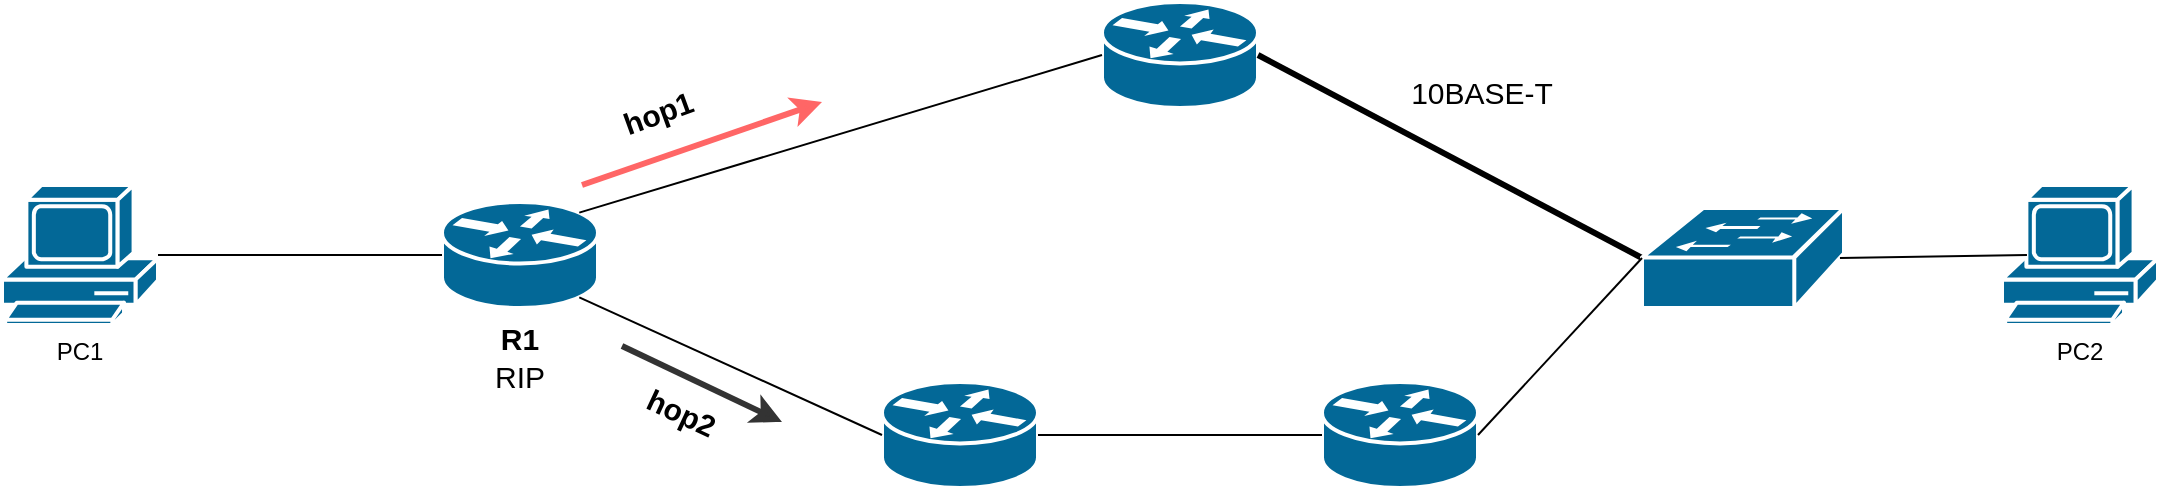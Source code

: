 <mxfile version="15.5.4" type="github">
  <diagram name="Page-1" id="c37626ed-c26b-45fb-9056-f9ebc6bb27b6">
    <mxGraphModel dx="1422" dy="801" grid="1" gridSize="10" guides="1" tooltips="1" connect="1" arrows="1" fold="1" page="1" pageScale="1" pageWidth="1100" pageHeight="850" background="none" math="0" shadow="0">
      <root>
        <mxCell id="0" />
        <mxCell id="1" parent="0" />
        <mxCell id="1u5oEpCSXdIlup2szHWa-1" value="" style="shape=mxgraph.cisco.routers.router;sketch=0;html=1;pointerEvents=1;dashed=0;fillColor=#036897;strokeColor=#ffffff;strokeWidth=2;verticalLabelPosition=bottom;verticalAlign=top;align=center;outlineConnect=0;" vertex="1" parent="1">
          <mxGeometry x="390" y="430" width="78" height="53" as="geometry" />
        </mxCell>
        <mxCell id="1u5oEpCSXdIlup2szHWa-2" value="" style="shape=mxgraph.cisco.computers_and_peripherals.pc;sketch=0;html=1;pointerEvents=1;dashed=0;fillColor=#036897;strokeColor=#ffffff;strokeWidth=2;verticalLabelPosition=bottom;verticalAlign=top;align=center;outlineConnect=0;" vertex="1" parent="1">
          <mxGeometry x="170" y="421.5" width="78" height="70" as="geometry" />
        </mxCell>
        <mxCell id="1u5oEpCSXdIlup2szHWa-3" value="" style="shape=mxgraph.cisco.routers.router;sketch=0;html=1;pointerEvents=1;dashed=0;fillColor=#036897;strokeColor=#ffffff;strokeWidth=2;verticalLabelPosition=bottom;verticalAlign=top;align=center;outlineConnect=0;" vertex="1" parent="1">
          <mxGeometry x="720" y="330" width="78" height="53" as="geometry" />
        </mxCell>
        <mxCell id="1u5oEpCSXdIlup2szHWa-4" value="" style="shape=mxgraph.cisco.routers.router;sketch=0;html=1;pointerEvents=1;dashed=0;fillColor=#036897;strokeColor=#ffffff;strokeWidth=2;verticalLabelPosition=bottom;verticalAlign=top;align=center;outlineConnect=0;" vertex="1" parent="1">
          <mxGeometry x="610" y="520" width="78" height="53" as="geometry" />
        </mxCell>
        <mxCell id="1u5oEpCSXdIlup2szHWa-5" value="" style="shape=mxgraph.cisco.routers.router;sketch=0;html=1;pointerEvents=1;dashed=0;fillColor=#036897;strokeColor=#ffffff;strokeWidth=2;verticalLabelPosition=bottom;verticalAlign=top;align=center;outlineConnect=0;" vertex="1" parent="1">
          <mxGeometry x="830" y="520" width="78" height="53" as="geometry" />
        </mxCell>
        <mxCell id="1u5oEpCSXdIlup2szHWa-6" value="" style="shape=mxgraph.cisco.computers_and_peripherals.pc;sketch=0;html=1;pointerEvents=1;dashed=0;fillColor=#036897;strokeColor=#ffffff;strokeWidth=2;verticalLabelPosition=bottom;verticalAlign=top;align=center;outlineConnect=0;" vertex="1" parent="1">
          <mxGeometry x="1170" y="421.5" width="78" height="70" as="geometry" />
        </mxCell>
        <mxCell id="1u5oEpCSXdIlup2szHWa-7" value="" style="endArrow=none;html=1;rounded=0;entryX=0;entryY=0.5;entryDx=0;entryDy=0;entryPerimeter=0;" edge="1" parent="1" source="1u5oEpCSXdIlup2szHWa-2" target="1u5oEpCSXdIlup2szHWa-1">
          <mxGeometry width="50" height="50" relative="1" as="geometry">
            <mxPoint x="660" y="480" as="sourcePoint" />
            <mxPoint x="710" y="430" as="targetPoint" />
          </mxGeometry>
        </mxCell>
        <mxCell id="1u5oEpCSXdIlup2szHWa-8" value="" style="endArrow=none;html=1;rounded=0;exitX=0.88;exitY=0.1;exitDx=0;exitDy=0;exitPerimeter=0;entryX=0;entryY=0.5;entryDx=0;entryDy=0;entryPerimeter=0;" edge="1" parent="1" source="1u5oEpCSXdIlup2szHWa-1" target="1u5oEpCSXdIlup2szHWa-3">
          <mxGeometry width="50" height="50" relative="1" as="geometry">
            <mxPoint x="660" y="480" as="sourcePoint" />
            <mxPoint x="710" y="430" as="targetPoint" />
          </mxGeometry>
        </mxCell>
        <mxCell id="1u5oEpCSXdIlup2szHWa-9" value="" style="endArrow=none;html=1;rounded=0;entryX=0.88;entryY=0.9;entryDx=0;entryDy=0;entryPerimeter=0;exitX=0;exitY=0.5;exitDx=0;exitDy=0;exitPerimeter=0;" edge="1" parent="1" source="1u5oEpCSXdIlup2szHWa-4" target="1u5oEpCSXdIlup2szHWa-1">
          <mxGeometry width="50" height="50" relative="1" as="geometry">
            <mxPoint x="468.64" y="445.3" as="sourcePoint" />
            <mxPoint x="620.0" y="346.5" as="targetPoint" />
          </mxGeometry>
        </mxCell>
        <mxCell id="1u5oEpCSXdIlup2szHWa-10" value="" style="endArrow=none;html=1;rounded=0;entryX=0;entryY=0.5;entryDx=0;entryDy=0;entryPerimeter=0;exitX=1;exitY=0.5;exitDx=0;exitDy=0;exitPerimeter=0;" edge="1" parent="1" source="1u5oEpCSXdIlup2szHWa-4" target="1u5oEpCSXdIlup2szHWa-5">
          <mxGeometry width="50" height="50" relative="1" as="geometry">
            <mxPoint x="660" y="480" as="sourcePoint" />
            <mxPoint x="710" y="430" as="targetPoint" />
          </mxGeometry>
        </mxCell>
        <mxCell id="1u5oEpCSXdIlup2szHWa-12" value="" style="endArrow=none;html=1;rounded=0;entryX=1;entryY=0.5;entryDx=0;entryDy=0;entryPerimeter=0;exitX=0;exitY=0.5;exitDx=0;exitDy=0;exitPerimeter=0;strokeWidth=3;" edge="1" parent="1" source="1u5oEpCSXdIlup2szHWa-13" target="1u5oEpCSXdIlup2szHWa-3">
          <mxGeometry width="50" height="50" relative="1" as="geometry">
            <mxPoint x="990" y="460" as="sourcePoint" />
            <mxPoint x="710" y="430" as="targetPoint" />
          </mxGeometry>
        </mxCell>
        <mxCell id="1u5oEpCSXdIlup2szHWa-13" value="" style="shape=mxgraph.cisco.switches.workgroup_switch;sketch=0;html=1;pointerEvents=1;dashed=0;fillColor=#036897;strokeColor=#ffffff;strokeWidth=2;verticalLabelPosition=bottom;verticalAlign=top;align=center;outlineConnect=0;" vertex="1" parent="1">
          <mxGeometry x="990" y="433" width="101" height="50" as="geometry" />
        </mxCell>
        <mxCell id="1u5oEpCSXdIlup2szHWa-14" value="" style="endArrow=none;html=1;rounded=0;exitX=1;exitY=0.5;exitDx=0;exitDy=0;exitPerimeter=0;entryX=0;entryY=0.5;entryDx=0;entryDy=0;entryPerimeter=0;" edge="1" parent="1" source="1u5oEpCSXdIlup2szHWa-5" target="1u5oEpCSXdIlup2szHWa-13">
          <mxGeometry width="50" height="50" relative="1" as="geometry">
            <mxPoint x="660" y="480" as="sourcePoint" />
            <mxPoint x="710" y="430" as="targetPoint" />
          </mxGeometry>
        </mxCell>
        <mxCell id="1u5oEpCSXdIlup2szHWa-15" value="" style="endArrow=none;html=1;rounded=0;exitX=0.98;exitY=0.5;exitDx=0;exitDy=0;exitPerimeter=0;entryX=0.16;entryY=0.5;entryDx=0;entryDy=0;entryPerimeter=0;" edge="1" parent="1" source="1u5oEpCSXdIlup2szHWa-13" target="1u5oEpCSXdIlup2szHWa-6">
          <mxGeometry width="50" height="50" relative="1" as="geometry">
            <mxPoint x="660" y="340" as="sourcePoint" />
            <mxPoint x="710" y="290" as="targetPoint" />
          </mxGeometry>
        </mxCell>
        <mxCell id="1u5oEpCSXdIlup2szHWa-16" value="PC1" style="text;html=1;strokeColor=none;fillColor=none;align=center;verticalAlign=middle;whiteSpace=wrap;rounded=0;" vertex="1" parent="1">
          <mxGeometry x="179" y="490" width="60" height="30" as="geometry" />
        </mxCell>
        <mxCell id="1u5oEpCSXdIlup2szHWa-17" value="PC2" style="text;html=1;strokeColor=none;fillColor=none;align=center;verticalAlign=middle;whiteSpace=wrap;rounded=0;" vertex="1" parent="1">
          <mxGeometry x="1179" y="490" width="60" height="30" as="geometry" />
        </mxCell>
        <mxCell id="1u5oEpCSXdIlup2szHWa-18" value="" style="endArrow=classic;html=1;rounded=0;strokeColor=#FF6666;strokeWidth=3;" edge="1" parent="1">
          <mxGeometry width="50" height="50" relative="1" as="geometry">
            <mxPoint x="460" y="421.5" as="sourcePoint" />
            <mxPoint x="580" y="380" as="targetPoint" />
          </mxGeometry>
        </mxCell>
        <mxCell id="1u5oEpCSXdIlup2szHWa-19" value="&lt;h3&gt;&lt;font style=&quot;font-size: 15px&quot;&gt;hop1&lt;/font&gt;&lt;/h3&gt;" style="text;html=1;strokeColor=none;fillColor=none;align=center;verticalAlign=middle;whiteSpace=wrap;rounded=0;rotation=-20;" vertex="1" parent="1">
          <mxGeometry x="468" y="370" width="60" height="30" as="geometry" />
        </mxCell>
        <mxCell id="1u5oEpCSXdIlup2szHWa-20" value="&lt;h4&gt;&lt;font style=&quot;font-size: 15px&quot;&gt;hop2&lt;/font&gt;&lt;/h4&gt;" style="text;html=1;strokeColor=none;fillColor=none;align=center;verticalAlign=middle;whiteSpace=wrap;rounded=0;rotation=25;" vertex="1" parent="1">
          <mxGeometry x="480" y="520" width="60" height="30" as="geometry" />
        </mxCell>
        <mxCell id="1u5oEpCSXdIlup2szHWa-21" value="" style="endArrow=classic;html=1;rounded=0;strokeColor=#333333;strokeWidth=3;" edge="1" parent="1">
          <mxGeometry width="50" height="50" relative="1" as="geometry">
            <mxPoint x="480" y="502" as="sourcePoint" />
            <mxPoint x="560" y="540" as="targetPoint" />
          </mxGeometry>
        </mxCell>
        <mxCell id="1u5oEpCSXdIlup2szHWa-22" value="&lt;h4&gt;&lt;font style=&quot;font-size: 15px&quot;&gt;R1&lt;/font&gt;&lt;/h4&gt;" style="text;html=1;strokeColor=none;fillColor=none;align=center;verticalAlign=middle;whiteSpace=wrap;rounded=0;rotation=0;" vertex="1" parent="1">
          <mxGeometry x="399" y="483" width="60" height="30" as="geometry" />
        </mxCell>
        <mxCell id="1u5oEpCSXdIlup2szHWa-23" value="RIP" style="text;html=1;strokeColor=none;fillColor=none;align=center;verticalAlign=middle;whiteSpace=wrap;rounded=0;fontSize=15;" vertex="1" parent="1">
          <mxGeometry x="399" y="501.5" width="60" height="30" as="geometry" />
        </mxCell>
        <mxCell id="1u5oEpCSXdIlup2szHWa-24" value="10BASE-T" style="text;html=1;strokeColor=none;fillColor=none;align=center;verticalAlign=middle;whiteSpace=wrap;rounded=0;fontSize=15;" vertex="1" parent="1">
          <mxGeometry x="870" y="360" width="80" height="30" as="geometry" />
        </mxCell>
      </root>
    </mxGraphModel>
  </diagram>
</mxfile>
